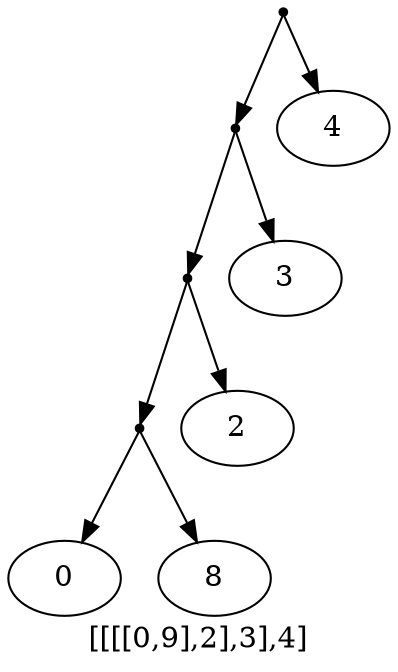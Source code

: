 digraph exploded_left { 
  label="[[[[0,9],2],3],4]"
  r4 [shape=point]
  r3 [shape=point]
  r2 [shape=point]
  r9 [shape=point]
  r4 -> {4 r3}
  r3 -> {3 r2}
  r2 -> {2 r9}
  r9 -> {0 8}
} 